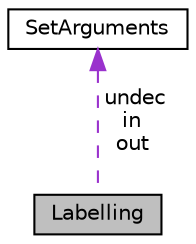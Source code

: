 digraph "Labelling"
{
  edge [fontname="Helvetica",fontsize="10",labelfontname="Helvetica",labelfontsize="10"];
  node [fontname="Helvetica",fontsize="10",shape=record];
  Node1 [label="Labelling",height=0.2,width=0.4,color="black", fillcolor="grey75", style="filled" fontcolor="black"];
  Node2 -> Node1 [dir="back",color="darkorchid3",fontsize="10",style="dashed",label=" undec\nin\nout" ,fontname="Helvetica"];
  Node2 [label="SetArguments",height=0.2,width=0.4,color="black", fillcolor="white", style="filled",URL="$classSetArguments.html",tooltip="Class encompassing a set of arguments. "];
}
